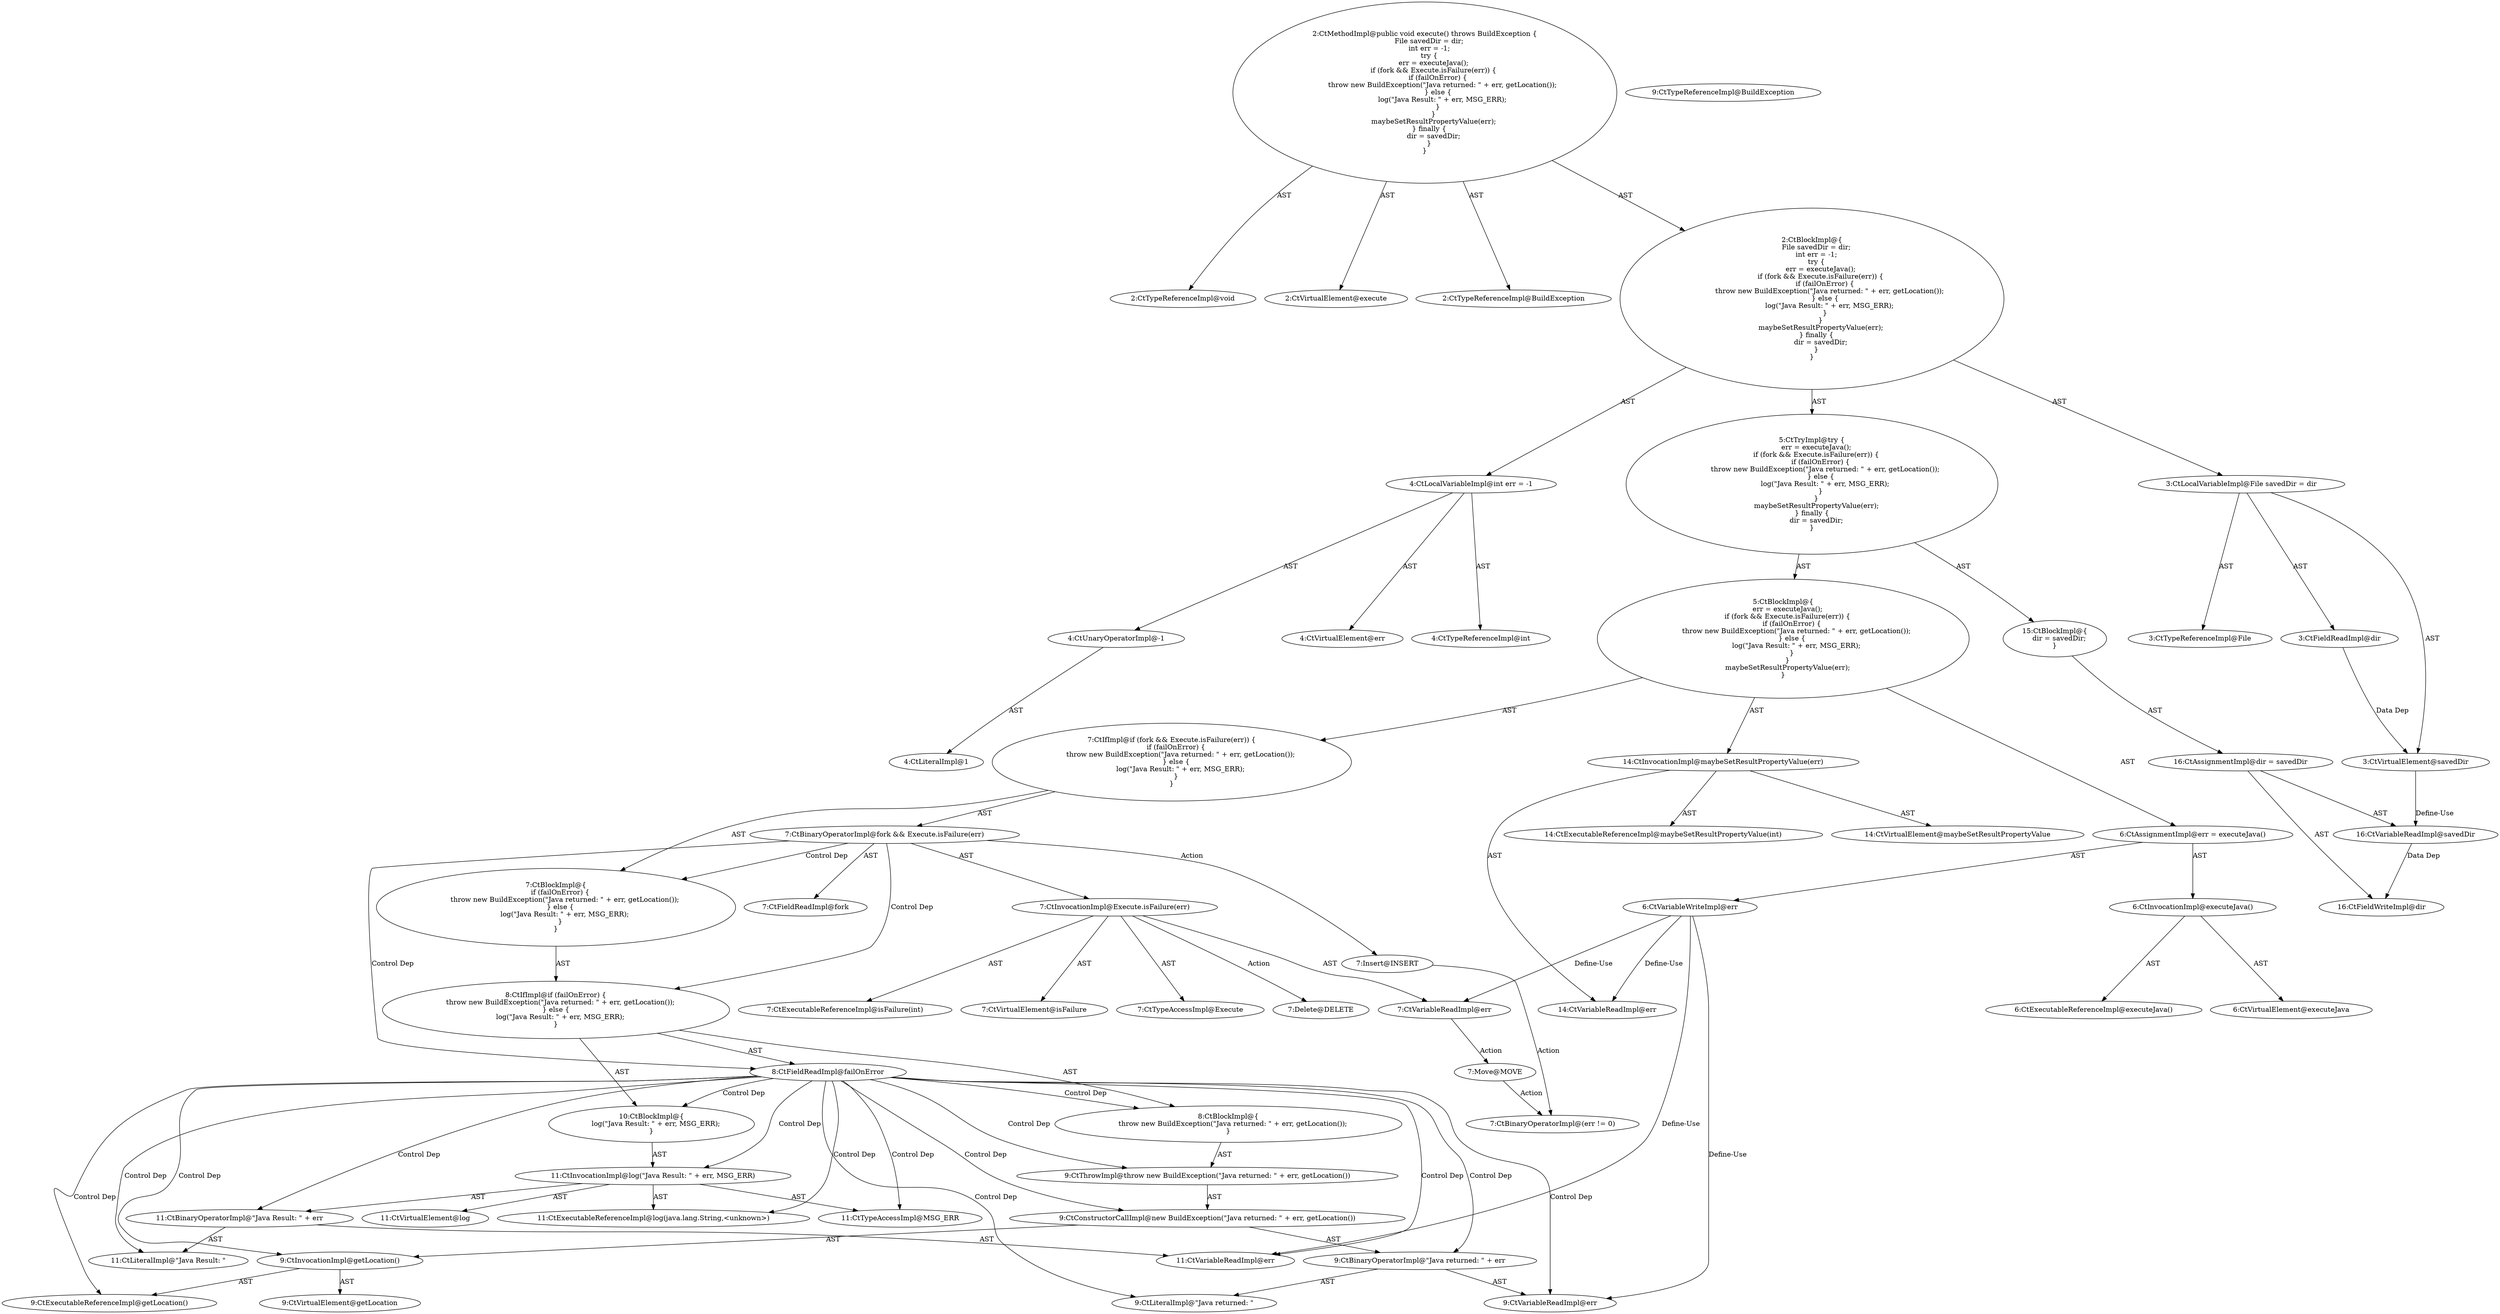 digraph "execute#?" {
0 [label="2:CtTypeReferenceImpl@void" shape=ellipse]
1 [label="2:CtVirtualElement@execute" shape=ellipse]
2 [label="2:CtTypeReferenceImpl@BuildException" shape=ellipse]
3 [label="3:CtTypeReferenceImpl@File" shape=ellipse]
4 [label="3:CtFieldReadImpl@dir" shape=ellipse]
5 [label="3:CtVirtualElement@savedDir" shape=ellipse]
6 [label="3:CtLocalVariableImpl@File savedDir = dir" shape=ellipse]
7 [label="4:CtTypeReferenceImpl@int" shape=ellipse]
8 [label="4:CtLiteralImpl@1" shape=ellipse]
9 [label="4:CtUnaryOperatorImpl@-1" shape=ellipse]
10 [label="4:CtVirtualElement@err" shape=ellipse]
11 [label="4:CtLocalVariableImpl@int err = -1" shape=ellipse]
12 [label="6:CtVariableWriteImpl@err" shape=ellipse]
13 [label="6:CtExecutableReferenceImpl@executeJava()" shape=ellipse]
14 [label="6:CtVirtualElement@executeJava" shape=ellipse]
15 [label="6:CtInvocationImpl@executeJava()" shape=ellipse]
16 [label="6:CtAssignmentImpl@err = executeJava()" shape=ellipse]
17 [label="7:CtFieldReadImpl@fork" shape=ellipse]
18 [label="7:CtExecutableReferenceImpl@isFailure(int)" shape=ellipse]
19 [label="7:CtVirtualElement@isFailure" shape=ellipse]
20 [label="7:CtTypeAccessImpl@Execute" shape=ellipse]
21 [label="7:CtVariableReadImpl@err" shape=ellipse]
22 [label="7:CtInvocationImpl@Execute.isFailure(err)" shape=ellipse]
23 [label="7:CtBinaryOperatorImpl@fork && Execute.isFailure(err)" shape=ellipse]
24 [label="8:CtFieldReadImpl@failOnError" shape=ellipse]
25 [label="9:CtTypeReferenceImpl@BuildException" shape=ellipse]
26 [label="9:CtLiteralImpl@\"Java returned: \"" shape=ellipse]
27 [label="9:CtVariableReadImpl@err" shape=ellipse]
28 [label="9:CtBinaryOperatorImpl@\"Java returned: \" + err" shape=ellipse]
29 [label="9:CtExecutableReferenceImpl@getLocation()" shape=ellipse]
30 [label="9:CtVirtualElement@getLocation" shape=ellipse]
31 [label="9:CtInvocationImpl@getLocation()" shape=ellipse]
32 [label="9:CtConstructorCallImpl@new BuildException(\"Java returned: \" + err, getLocation())" shape=ellipse]
33 [label="9:CtThrowImpl@throw new BuildException(\"Java returned: \" + err, getLocation())" shape=ellipse]
34 [label="8:CtBlockImpl@\{
    throw new BuildException(\"Java returned: \" + err, getLocation());
\}" shape=ellipse]
35 [label="11:CtExecutableReferenceImpl@log(java.lang.String,<unknown>)" shape=ellipse]
36 [label="11:CtVirtualElement@log" shape=ellipse]
37 [label="11:CtLiteralImpl@\"Java Result: \"" shape=ellipse]
38 [label="11:CtVariableReadImpl@err" shape=ellipse]
39 [label="11:CtBinaryOperatorImpl@\"Java Result: \" + err" shape=ellipse]
40 [label="11:CtTypeAccessImpl@MSG_ERR" shape=ellipse]
41 [label="11:CtInvocationImpl@log(\"Java Result: \" + err, MSG_ERR)" shape=ellipse]
42 [label="10:CtBlockImpl@\{
    log(\"Java Result: \" + err, MSG_ERR);
\}" shape=ellipse]
43 [label="8:CtIfImpl@if (failOnError) \{
    throw new BuildException(\"Java returned: \" + err, getLocation());
\} else \{
    log(\"Java Result: \" + err, MSG_ERR);
\}" shape=ellipse]
44 [label="7:CtBlockImpl@\{
    if (failOnError) \{
        throw new BuildException(\"Java returned: \" + err, getLocation());
    \} else \{
        log(\"Java Result: \" + err, MSG_ERR);
    \}
\}" shape=ellipse]
45 [label="7:CtIfImpl@if (fork && Execute.isFailure(err)) \{
    if (failOnError) \{
        throw new BuildException(\"Java returned: \" + err, getLocation());
    \} else \{
        log(\"Java Result: \" + err, MSG_ERR);
    \}
\}" shape=ellipse]
46 [label="14:CtExecutableReferenceImpl@maybeSetResultPropertyValue(int)" shape=ellipse]
47 [label="14:CtVirtualElement@maybeSetResultPropertyValue" shape=ellipse]
48 [label="14:CtVariableReadImpl@err" shape=ellipse]
49 [label="14:CtInvocationImpl@maybeSetResultPropertyValue(err)" shape=ellipse]
50 [label="5:CtBlockImpl@\{
    err = executeJava();
    if (fork && Execute.isFailure(err)) \{
        if (failOnError) \{
            throw new BuildException(\"Java returned: \" + err, getLocation());
        \} else \{
            log(\"Java Result: \" + err, MSG_ERR);
        \}
    \}
    maybeSetResultPropertyValue(err);
\}" shape=ellipse]
51 [label="16:CtFieldWriteImpl@dir" shape=ellipse]
52 [label="16:CtVariableReadImpl@savedDir" shape=ellipse]
53 [label="16:CtAssignmentImpl@dir = savedDir" shape=ellipse]
54 [label="15:CtBlockImpl@\{
    dir = savedDir;
\}" shape=ellipse]
55 [label="5:CtTryImpl@try \{
    err = executeJava();
    if (fork && Execute.isFailure(err)) \{
        if (failOnError) \{
            throw new BuildException(\"Java returned: \" + err, getLocation());
        \} else \{
            log(\"Java Result: \" + err, MSG_ERR);
        \}
    \}
    maybeSetResultPropertyValue(err);
\} finally \{
    dir = savedDir;
\}" shape=ellipse]
56 [label="2:CtBlockImpl@\{
    File savedDir = dir;
    int err = -1;
    try \{
        err = executeJava();
        if (fork && Execute.isFailure(err)) \{
            if (failOnError) \{
                throw new BuildException(\"Java returned: \" + err, getLocation());
            \} else \{
                log(\"Java Result: \" + err, MSG_ERR);
            \}
        \}
        maybeSetResultPropertyValue(err);
    \} finally \{
        dir = savedDir;
    \}
\}" shape=ellipse]
57 [label="2:CtMethodImpl@public void execute() throws BuildException \{
    File savedDir = dir;
    int err = -1;
    try \{
        err = executeJava();
        if (fork && Execute.isFailure(err)) \{
            if (failOnError) \{
                throw new BuildException(\"Java returned: \" + err, getLocation());
            \} else \{
                log(\"Java Result: \" + err, MSG_ERR);
            \}
        \}
        maybeSetResultPropertyValue(err);
    \} finally \{
        dir = savedDir;
    \}
\}" shape=ellipse]
58 [label="7:Delete@DELETE" shape=ellipse]
59 [label="7:Insert@INSERT" shape=ellipse]
60 [label="7:CtBinaryOperatorImpl@(err != 0)" shape=ellipse]
61 [label="7:Move@MOVE" shape=ellipse]
4 -> 5 [label="Data Dep"];
5 -> 52 [label="Define-Use"];
6 -> 5 [label="AST"];
6 -> 3 [label="AST"];
6 -> 4 [label="AST"];
9 -> 8 [label="AST"];
11 -> 10 [label="AST"];
11 -> 7 [label="AST"];
11 -> 9 [label="AST"];
12 -> 21 [label="Define-Use"];
12 -> 27 [label="Define-Use"];
12 -> 38 [label="Define-Use"];
12 -> 48 [label="Define-Use"];
15 -> 14 [label="AST"];
15 -> 13 [label="AST"];
16 -> 12 [label="AST"];
16 -> 15 [label="AST"];
21 -> 61 [label="Action"];
22 -> 19 [label="AST"];
22 -> 20 [label="AST"];
22 -> 18 [label="AST"];
22 -> 21 [label="AST"];
22 -> 58 [label="Action"];
23 -> 17 [label="AST"];
23 -> 22 [label="AST"];
23 -> 44 [label="Control Dep"];
23 -> 43 [label="Control Dep"];
23 -> 24 [label="Control Dep"];
23 -> 59 [label="Action"];
24 -> 34 [label="Control Dep"];
24 -> 33 [label="Control Dep"];
24 -> 32 [label="Control Dep"];
24 -> 28 [label="Control Dep"];
24 -> 26 [label="Control Dep"];
24 -> 27 [label="Control Dep"];
24 -> 31 [label="Control Dep"];
24 -> 29 [label="Control Dep"];
24 -> 42 [label="Control Dep"];
24 -> 41 [label="Control Dep"];
24 -> 35 [label="Control Dep"];
24 -> 39 [label="Control Dep"];
24 -> 37 [label="Control Dep"];
24 -> 38 [label="Control Dep"];
24 -> 40 [label="Control Dep"];
28 -> 26 [label="AST"];
28 -> 27 [label="AST"];
31 -> 30 [label="AST"];
31 -> 29 [label="AST"];
32 -> 28 [label="AST"];
32 -> 31 [label="AST"];
33 -> 32 [label="AST"];
34 -> 33 [label="AST"];
39 -> 37 [label="AST"];
39 -> 38 [label="AST"];
41 -> 36 [label="AST"];
41 -> 35 [label="AST"];
41 -> 39 [label="AST"];
41 -> 40 [label="AST"];
42 -> 41 [label="AST"];
43 -> 24 [label="AST"];
43 -> 34 [label="AST"];
43 -> 42 [label="AST"];
44 -> 43 [label="AST"];
45 -> 23 [label="AST"];
45 -> 44 [label="AST"];
49 -> 47 [label="AST"];
49 -> 46 [label="AST"];
49 -> 48 [label="AST"];
50 -> 16 [label="AST"];
50 -> 45 [label="AST"];
50 -> 49 [label="AST"];
52 -> 51 [label="Data Dep"];
53 -> 51 [label="AST"];
53 -> 52 [label="AST"];
54 -> 53 [label="AST"];
55 -> 50 [label="AST"];
55 -> 54 [label="AST"];
56 -> 6 [label="AST"];
56 -> 11 [label="AST"];
56 -> 55 [label="AST"];
57 -> 1 [label="AST"];
57 -> 0 [label="AST"];
57 -> 2 [label="AST"];
57 -> 56 [label="AST"];
59 -> 60 [label="Action"];
61 -> 60 [label="Action"];
}